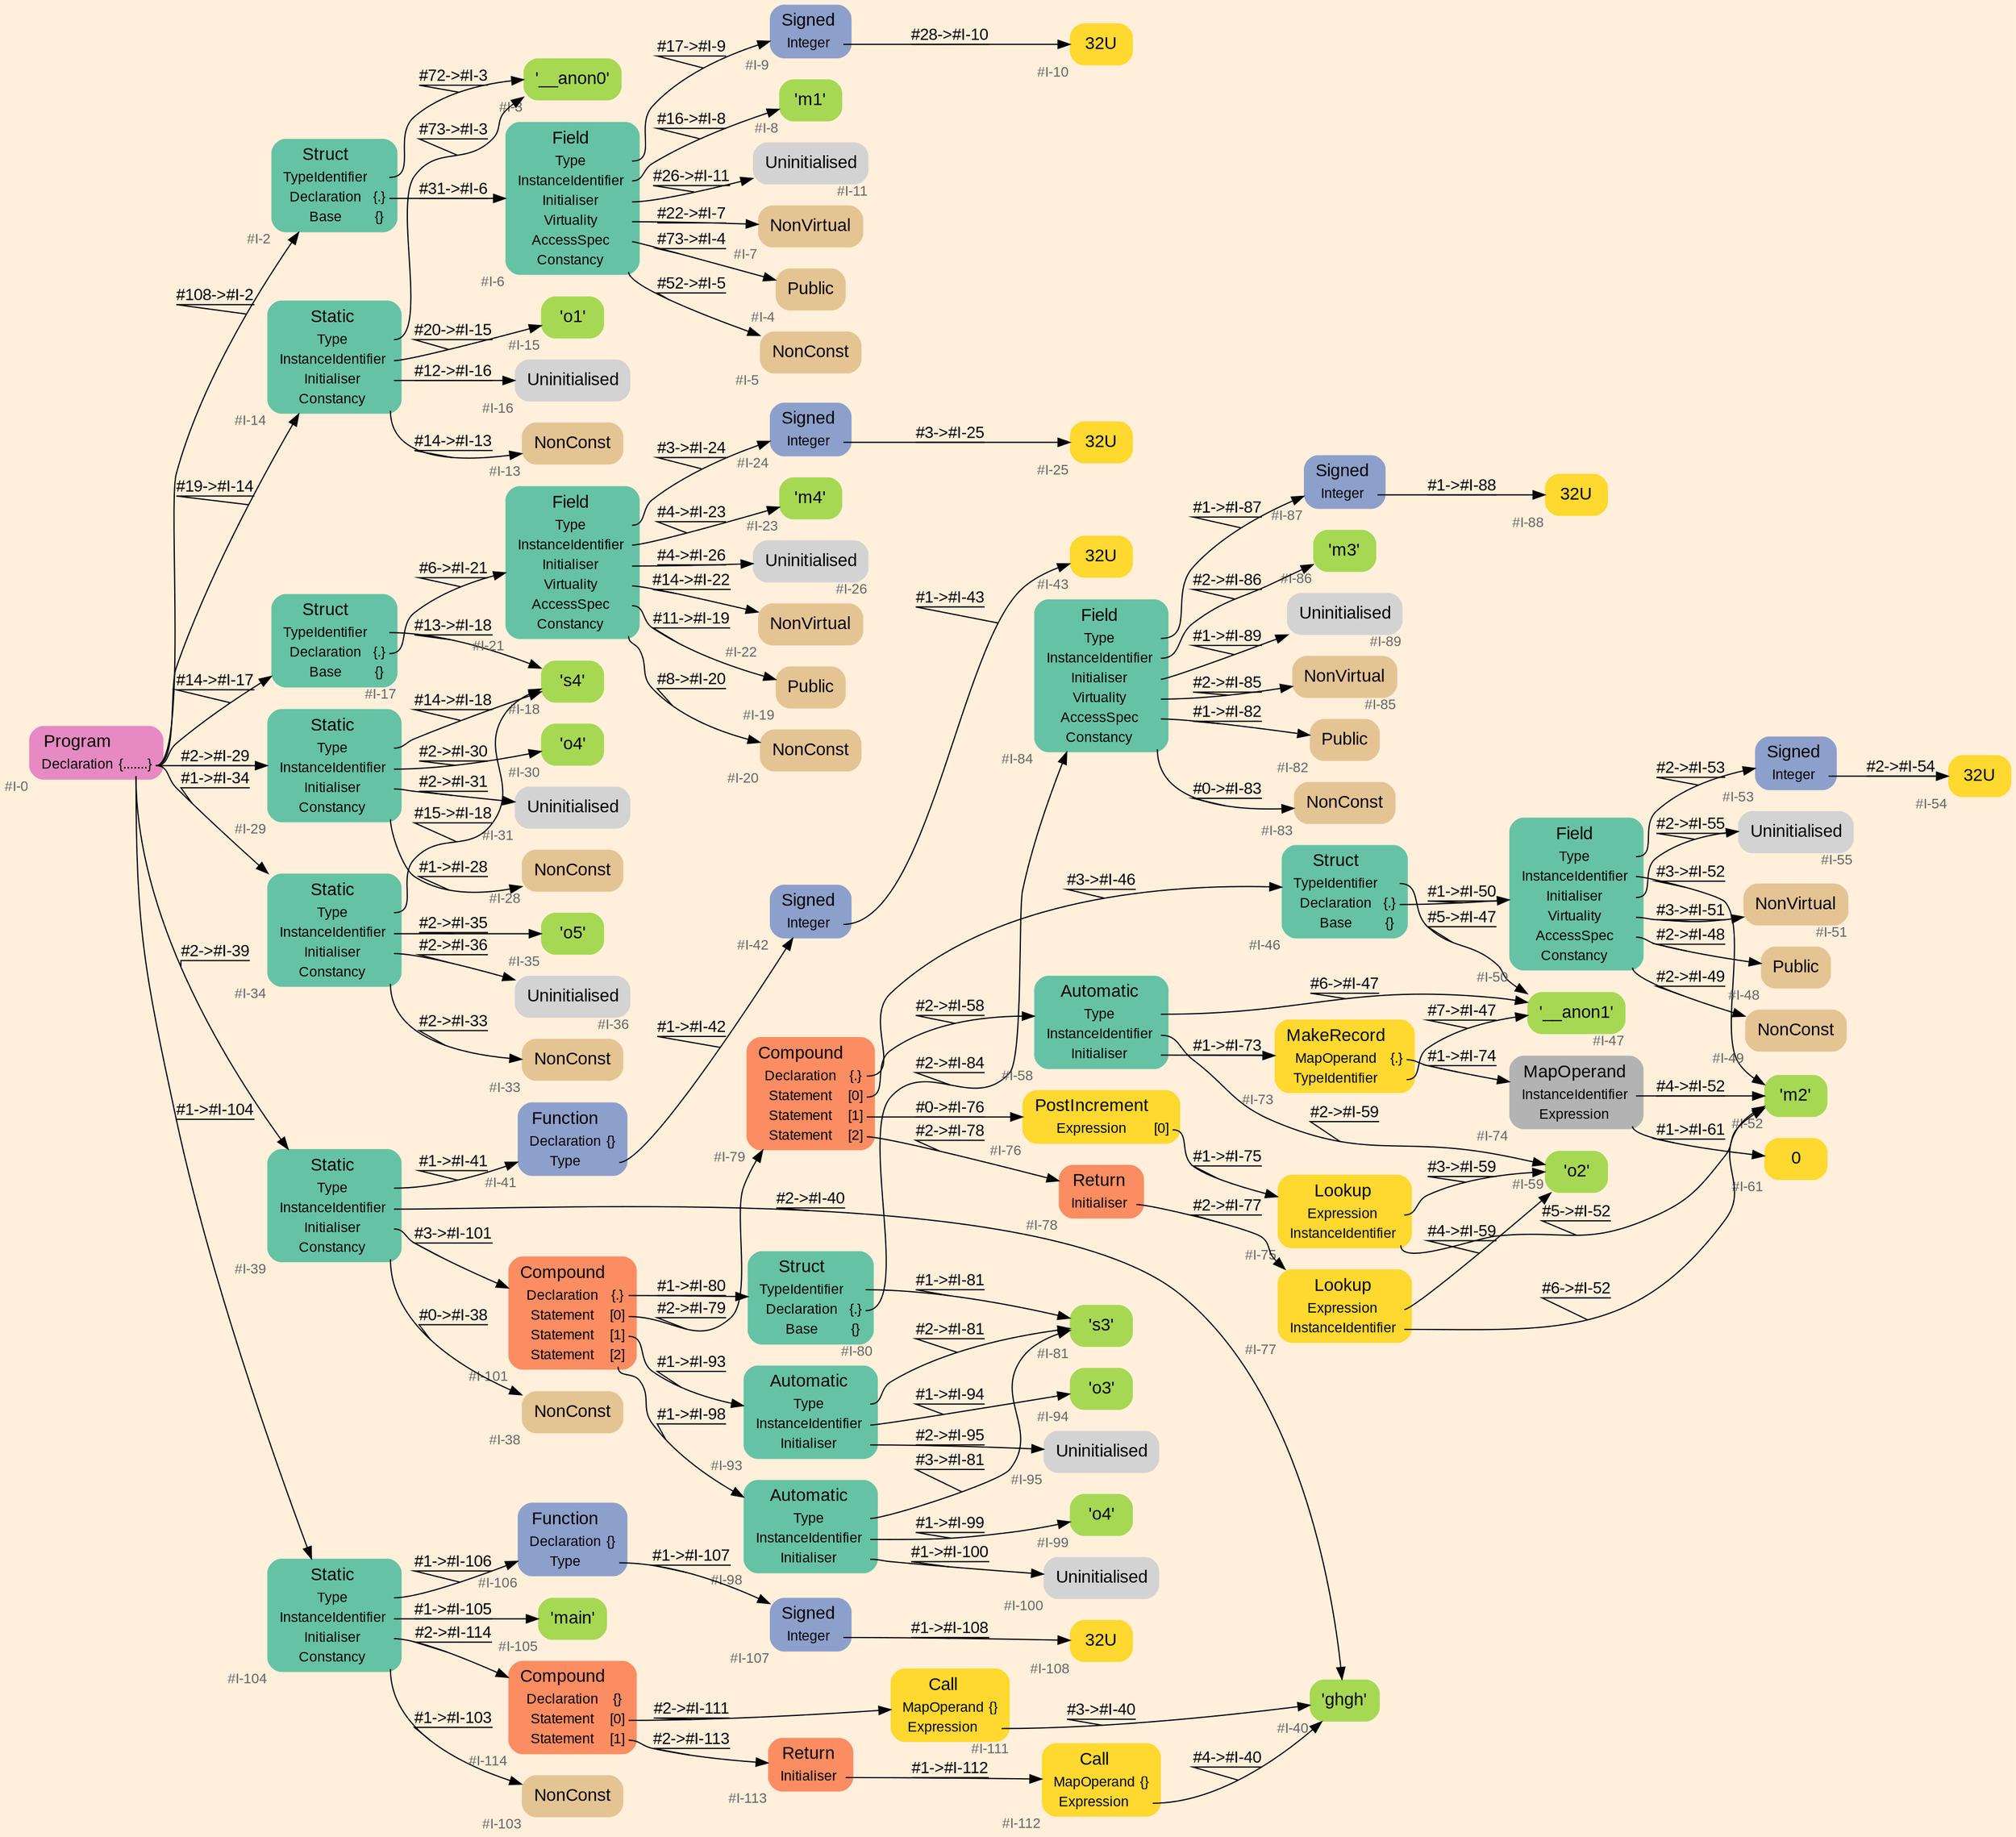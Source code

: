 digraph "" {
label = ""
labelloc = t
graph [
    rankdir = "LR"
    ranksep = 0.3
    bgcolor = antiquewhite1
    color = black
    fontcolor = black
    fontname = "Arial"
];
node [
    fontname = "Arial"
];
edge [
    fontname = "Arial"
];


// -------------------- node figure --------------------
// -------- block #I-0 ----------
"#I-0" [
    fillcolor = "/set28/4"
    xlabel = "#I-0"
    fontsize = "12"
    fontcolor = grey40
    shape = "plaintext"
    label = <<TABLE BORDER="0" CELLBORDER="0" CELLSPACING="0">
     <TR><TD><FONT COLOR="black" POINT-SIZE="15">Program</FONT></TD></TR>
     <TR><TD><FONT COLOR="black" POINT-SIZE="12">Declaration</FONT></TD><TD PORT="port0"><FONT COLOR="black" POINT-SIZE="12">{.......}</FONT></TD></TR>
    </TABLE>>
    style = "rounded,filled"
];

// -------- block #I-2 ----------
"#I-2" [
    fillcolor = "/set28/1"
    xlabel = "#I-2"
    fontsize = "12"
    fontcolor = grey40
    shape = "plaintext"
    label = <<TABLE BORDER="0" CELLBORDER="0" CELLSPACING="0">
     <TR><TD><FONT COLOR="black" POINT-SIZE="15">Struct</FONT></TD></TR>
     <TR><TD><FONT COLOR="black" POINT-SIZE="12">TypeIdentifier</FONT></TD><TD PORT="port0"></TD></TR>
     <TR><TD><FONT COLOR="black" POINT-SIZE="12">Declaration</FONT></TD><TD PORT="port1"><FONT COLOR="black" POINT-SIZE="12">{.}</FONT></TD></TR>
     <TR><TD><FONT COLOR="black" POINT-SIZE="12">Base</FONT></TD><TD PORT="port2"><FONT COLOR="black" POINT-SIZE="12">{}</FONT></TD></TR>
    </TABLE>>
    style = "rounded,filled"
];

// -------- block #I-3 ----------
"#I-3" [
    fillcolor = "/set28/5"
    xlabel = "#I-3"
    fontsize = "12"
    fontcolor = grey40
    shape = "plaintext"
    label = <<TABLE BORDER="0" CELLBORDER="0" CELLSPACING="0">
     <TR><TD><FONT COLOR="black" POINT-SIZE="15">'__anon0'</FONT></TD></TR>
    </TABLE>>
    style = "rounded,filled"
];

// -------- block #I-6 ----------
"#I-6" [
    fillcolor = "/set28/1"
    xlabel = "#I-6"
    fontsize = "12"
    fontcolor = grey40
    shape = "plaintext"
    label = <<TABLE BORDER="0" CELLBORDER="0" CELLSPACING="0">
     <TR><TD><FONT COLOR="black" POINT-SIZE="15">Field</FONT></TD></TR>
     <TR><TD><FONT COLOR="black" POINT-SIZE="12">Type</FONT></TD><TD PORT="port0"></TD></TR>
     <TR><TD><FONT COLOR="black" POINT-SIZE="12">InstanceIdentifier</FONT></TD><TD PORT="port1"></TD></TR>
     <TR><TD><FONT COLOR="black" POINT-SIZE="12">Initialiser</FONT></TD><TD PORT="port2"></TD></TR>
     <TR><TD><FONT COLOR="black" POINT-SIZE="12">Virtuality</FONT></TD><TD PORT="port3"></TD></TR>
     <TR><TD><FONT COLOR="black" POINT-SIZE="12">AccessSpec</FONT></TD><TD PORT="port4"></TD></TR>
     <TR><TD><FONT COLOR="black" POINT-SIZE="12">Constancy</FONT></TD><TD PORT="port5"></TD></TR>
    </TABLE>>
    style = "rounded,filled"
];

// -------- block #I-9 ----------
"#I-9" [
    fillcolor = "/set28/3"
    xlabel = "#I-9"
    fontsize = "12"
    fontcolor = grey40
    shape = "plaintext"
    label = <<TABLE BORDER="0" CELLBORDER="0" CELLSPACING="0">
     <TR><TD><FONT COLOR="black" POINT-SIZE="15">Signed</FONT></TD></TR>
     <TR><TD><FONT COLOR="black" POINT-SIZE="12">Integer</FONT></TD><TD PORT="port0"></TD></TR>
    </TABLE>>
    style = "rounded,filled"
];

// -------- block #I-10 ----------
"#I-10" [
    fillcolor = "/set28/6"
    xlabel = "#I-10"
    fontsize = "12"
    fontcolor = grey40
    shape = "plaintext"
    label = <<TABLE BORDER="0" CELLBORDER="0" CELLSPACING="0">
     <TR><TD><FONT COLOR="black" POINT-SIZE="15">32U</FONT></TD></TR>
    </TABLE>>
    style = "rounded,filled"
];

// -------- block #I-8 ----------
"#I-8" [
    fillcolor = "/set28/5"
    xlabel = "#I-8"
    fontsize = "12"
    fontcolor = grey40
    shape = "plaintext"
    label = <<TABLE BORDER="0" CELLBORDER="0" CELLSPACING="0">
     <TR><TD><FONT COLOR="black" POINT-SIZE="15">'m1'</FONT></TD></TR>
    </TABLE>>
    style = "rounded,filled"
];

// -------- block #I-11 ----------
"#I-11" [
    xlabel = "#I-11"
    fontsize = "12"
    fontcolor = grey40
    shape = "plaintext"
    label = <<TABLE BORDER="0" CELLBORDER="0" CELLSPACING="0">
     <TR><TD><FONT COLOR="black" POINT-SIZE="15">Uninitialised</FONT></TD></TR>
    </TABLE>>
    style = "rounded,filled"
];

// -------- block #I-7 ----------
"#I-7" [
    fillcolor = "/set28/7"
    xlabel = "#I-7"
    fontsize = "12"
    fontcolor = grey40
    shape = "plaintext"
    label = <<TABLE BORDER="0" CELLBORDER="0" CELLSPACING="0">
     <TR><TD><FONT COLOR="black" POINT-SIZE="15">NonVirtual</FONT></TD></TR>
    </TABLE>>
    style = "rounded,filled"
];

// -------- block #I-4 ----------
"#I-4" [
    fillcolor = "/set28/7"
    xlabel = "#I-4"
    fontsize = "12"
    fontcolor = grey40
    shape = "plaintext"
    label = <<TABLE BORDER="0" CELLBORDER="0" CELLSPACING="0">
     <TR><TD><FONT COLOR="black" POINT-SIZE="15">Public</FONT></TD></TR>
    </TABLE>>
    style = "rounded,filled"
];

// -------- block #I-5 ----------
"#I-5" [
    fillcolor = "/set28/7"
    xlabel = "#I-5"
    fontsize = "12"
    fontcolor = grey40
    shape = "plaintext"
    label = <<TABLE BORDER="0" CELLBORDER="0" CELLSPACING="0">
     <TR><TD><FONT COLOR="black" POINT-SIZE="15">NonConst</FONT></TD></TR>
    </TABLE>>
    style = "rounded,filled"
];

// -------- block #I-14 ----------
"#I-14" [
    fillcolor = "/set28/1"
    xlabel = "#I-14"
    fontsize = "12"
    fontcolor = grey40
    shape = "plaintext"
    label = <<TABLE BORDER="0" CELLBORDER="0" CELLSPACING="0">
     <TR><TD><FONT COLOR="black" POINT-SIZE="15">Static</FONT></TD></TR>
     <TR><TD><FONT COLOR="black" POINT-SIZE="12">Type</FONT></TD><TD PORT="port0"></TD></TR>
     <TR><TD><FONT COLOR="black" POINT-SIZE="12">InstanceIdentifier</FONT></TD><TD PORT="port1"></TD></TR>
     <TR><TD><FONT COLOR="black" POINT-SIZE="12">Initialiser</FONT></TD><TD PORT="port2"></TD></TR>
     <TR><TD><FONT COLOR="black" POINT-SIZE="12">Constancy</FONT></TD><TD PORT="port3"></TD></TR>
    </TABLE>>
    style = "rounded,filled"
];

// -------- block #I-15 ----------
"#I-15" [
    fillcolor = "/set28/5"
    xlabel = "#I-15"
    fontsize = "12"
    fontcolor = grey40
    shape = "plaintext"
    label = <<TABLE BORDER="0" CELLBORDER="0" CELLSPACING="0">
     <TR><TD><FONT COLOR="black" POINT-SIZE="15">'o1'</FONT></TD></TR>
    </TABLE>>
    style = "rounded,filled"
];

// -------- block #I-16 ----------
"#I-16" [
    xlabel = "#I-16"
    fontsize = "12"
    fontcolor = grey40
    shape = "plaintext"
    label = <<TABLE BORDER="0" CELLBORDER="0" CELLSPACING="0">
     <TR><TD><FONT COLOR="black" POINT-SIZE="15">Uninitialised</FONT></TD></TR>
    </TABLE>>
    style = "rounded,filled"
];

// -------- block #I-13 ----------
"#I-13" [
    fillcolor = "/set28/7"
    xlabel = "#I-13"
    fontsize = "12"
    fontcolor = grey40
    shape = "plaintext"
    label = <<TABLE BORDER="0" CELLBORDER="0" CELLSPACING="0">
     <TR><TD><FONT COLOR="black" POINT-SIZE="15">NonConst</FONT></TD></TR>
    </TABLE>>
    style = "rounded,filled"
];

// -------- block #I-17 ----------
"#I-17" [
    fillcolor = "/set28/1"
    xlabel = "#I-17"
    fontsize = "12"
    fontcolor = grey40
    shape = "plaintext"
    label = <<TABLE BORDER="0" CELLBORDER="0" CELLSPACING="0">
     <TR><TD><FONT COLOR="black" POINT-SIZE="15">Struct</FONT></TD></TR>
     <TR><TD><FONT COLOR="black" POINT-SIZE="12">TypeIdentifier</FONT></TD><TD PORT="port0"></TD></TR>
     <TR><TD><FONT COLOR="black" POINT-SIZE="12">Declaration</FONT></TD><TD PORT="port1"><FONT COLOR="black" POINT-SIZE="12">{.}</FONT></TD></TR>
     <TR><TD><FONT COLOR="black" POINT-SIZE="12">Base</FONT></TD><TD PORT="port2"><FONT COLOR="black" POINT-SIZE="12">{}</FONT></TD></TR>
    </TABLE>>
    style = "rounded,filled"
];

// -------- block #I-18 ----------
"#I-18" [
    fillcolor = "/set28/5"
    xlabel = "#I-18"
    fontsize = "12"
    fontcolor = grey40
    shape = "plaintext"
    label = <<TABLE BORDER="0" CELLBORDER="0" CELLSPACING="0">
     <TR><TD><FONT COLOR="black" POINT-SIZE="15">'s4'</FONT></TD></TR>
    </TABLE>>
    style = "rounded,filled"
];

// -------- block #I-21 ----------
"#I-21" [
    fillcolor = "/set28/1"
    xlabel = "#I-21"
    fontsize = "12"
    fontcolor = grey40
    shape = "plaintext"
    label = <<TABLE BORDER="0" CELLBORDER="0" CELLSPACING="0">
     <TR><TD><FONT COLOR="black" POINT-SIZE="15">Field</FONT></TD></TR>
     <TR><TD><FONT COLOR="black" POINT-SIZE="12">Type</FONT></TD><TD PORT="port0"></TD></TR>
     <TR><TD><FONT COLOR="black" POINT-SIZE="12">InstanceIdentifier</FONT></TD><TD PORT="port1"></TD></TR>
     <TR><TD><FONT COLOR="black" POINT-SIZE="12">Initialiser</FONT></TD><TD PORT="port2"></TD></TR>
     <TR><TD><FONT COLOR="black" POINT-SIZE="12">Virtuality</FONT></TD><TD PORT="port3"></TD></TR>
     <TR><TD><FONT COLOR="black" POINT-SIZE="12">AccessSpec</FONT></TD><TD PORT="port4"></TD></TR>
     <TR><TD><FONT COLOR="black" POINT-SIZE="12">Constancy</FONT></TD><TD PORT="port5"></TD></TR>
    </TABLE>>
    style = "rounded,filled"
];

// -------- block #I-24 ----------
"#I-24" [
    fillcolor = "/set28/3"
    xlabel = "#I-24"
    fontsize = "12"
    fontcolor = grey40
    shape = "plaintext"
    label = <<TABLE BORDER="0" CELLBORDER="0" CELLSPACING="0">
     <TR><TD><FONT COLOR="black" POINT-SIZE="15">Signed</FONT></TD></TR>
     <TR><TD><FONT COLOR="black" POINT-SIZE="12">Integer</FONT></TD><TD PORT="port0"></TD></TR>
    </TABLE>>
    style = "rounded,filled"
];

// -------- block #I-25 ----------
"#I-25" [
    fillcolor = "/set28/6"
    xlabel = "#I-25"
    fontsize = "12"
    fontcolor = grey40
    shape = "plaintext"
    label = <<TABLE BORDER="0" CELLBORDER="0" CELLSPACING="0">
     <TR><TD><FONT COLOR="black" POINT-SIZE="15">32U</FONT></TD></TR>
    </TABLE>>
    style = "rounded,filled"
];

// -------- block #I-23 ----------
"#I-23" [
    fillcolor = "/set28/5"
    xlabel = "#I-23"
    fontsize = "12"
    fontcolor = grey40
    shape = "plaintext"
    label = <<TABLE BORDER="0" CELLBORDER="0" CELLSPACING="0">
     <TR><TD><FONT COLOR="black" POINT-SIZE="15">'m4'</FONT></TD></TR>
    </TABLE>>
    style = "rounded,filled"
];

// -------- block #I-26 ----------
"#I-26" [
    xlabel = "#I-26"
    fontsize = "12"
    fontcolor = grey40
    shape = "plaintext"
    label = <<TABLE BORDER="0" CELLBORDER="0" CELLSPACING="0">
     <TR><TD><FONT COLOR="black" POINT-SIZE="15">Uninitialised</FONT></TD></TR>
    </TABLE>>
    style = "rounded,filled"
];

// -------- block #I-22 ----------
"#I-22" [
    fillcolor = "/set28/7"
    xlabel = "#I-22"
    fontsize = "12"
    fontcolor = grey40
    shape = "plaintext"
    label = <<TABLE BORDER="0" CELLBORDER="0" CELLSPACING="0">
     <TR><TD><FONT COLOR="black" POINT-SIZE="15">NonVirtual</FONT></TD></TR>
    </TABLE>>
    style = "rounded,filled"
];

// -------- block #I-19 ----------
"#I-19" [
    fillcolor = "/set28/7"
    xlabel = "#I-19"
    fontsize = "12"
    fontcolor = grey40
    shape = "plaintext"
    label = <<TABLE BORDER="0" CELLBORDER="0" CELLSPACING="0">
     <TR><TD><FONT COLOR="black" POINT-SIZE="15">Public</FONT></TD></TR>
    </TABLE>>
    style = "rounded,filled"
];

// -------- block #I-20 ----------
"#I-20" [
    fillcolor = "/set28/7"
    xlabel = "#I-20"
    fontsize = "12"
    fontcolor = grey40
    shape = "plaintext"
    label = <<TABLE BORDER="0" CELLBORDER="0" CELLSPACING="0">
     <TR><TD><FONT COLOR="black" POINT-SIZE="15">NonConst</FONT></TD></TR>
    </TABLE>>
    style = "rounded,filled"
];

// -------- block #I-29 ----------
"#I-29" [
    fillcolor = "/set28/1"
    xlabel = "#I-29"
    fontsize = "12"
    fontcolor = grey40
    shape = "plaintext"
    label = <<TABLE BORDER="0" CELLBORDER="0" CELLSPACING="0">
     <TR><TD><FONT COLOR="black" POINT-SIZE="15">Static</FONT></TD></TR>
     <TR><TD><FONT COLOR="black" POINT-SIZE="12">Type</FONT></TD><TD PORT="port0"></TD></TR>
     <TR><TD><FONT COLOR="black" POINT-SIZE="12">InstanceIdentifier</FONT></TD><TD PORT="port1"></TD></TR>
     <TR><TD><FONT COLOR="black" POINT-SIZE="12">Initialiser</FONT></TD><TD PORT="port2"></TD></TR>
     <TR><TD><FONT COLOR="black" POINT-SIZE="12">Constancy</FONT></TD><TD PORT="port3"></TD></TR>
    </TABLE>>
    style = "rounded,filled"
];

// -------- block #I-30 ----------
"#I-30" [
    fillcolor = "/set28/5"
    xlabel = "#I-30"
    fontsize = "12"
    fontcolor = grey40
    shape = "plaintext"
    label = <<TABLE BORDER="0" CELLBORDER="0" CELLSPACING="0">
     <TR><TD><FONT COLOR="black" POINT-SIZE="15">'o4'</FONT></TD></TR>
    </TABLE>>
    style = "rounded,filled"
];

// -------- block #I-31 ----------
"#I-31" [
    xlabel = "#I-31"
    fontsize = "12"
    fontcolor = grey40
    shape = "plaintext"
    label = <<TABLE BORDER="0" CELLBORDER="0" CELLSPACING="0">
     <TR><TD><FONT COLOR="black" POINT-SIZE="15">Uninitialised</FONT></TD></TR>
    </TABLE>>
    style = "rounded,filled"
];

// -------- block #I-28 ----------
"#I-28" [
    fillcolor = "/set28/7"
    xlabel = "#I-28"
    fontsize = "12"
    fontcolor = grey40
    shape = "plaintext"
    label = <<TABLE BORDER="0" CELLBORDER="0" CELLSPACING="0">
     <TR><TD><FONT COLOR="black" POINT-SIZE="15">NonConst</FONT></TD></TR>
    </TABLE>>
    style = "rounded,filled"
];

// -------- block #I-34 ----------
"#I-34" [
    fillcolor = "/set28/1"
    xlabel = "#I-34"
    fontsize = "12"
    fontcolor = grey40
    shape = "plaintext"
    label = <<TABLE BORDER="0" CELLBORDER="0" CELLSPACING="0">
     <TR><TD><FONT COLOR="black" POINT-SIZE="15">Static</FONT></TD></TR>
     <TR><TD><FONT COLOR="black" POINT-SIZE="12">Type</FONT></TD><TD PORT="port0"></TD></TR>
     <TR><TD><FONT COLOR="black" POINT-SIZE="12">InstanceIdentifier</FONT></TD><TD PORT="port1"></TD></TR>
     <TR><TD><FONT COLOR="black" POINT-SIZE="12">Initialiser</FONT></TD><TD PORT="port2"></TD></TR>
     <TR><TD><FONT COLOR="black" POINT-SIZE="12">Constancy</FONT></TD><TD PORT="port3"></TD></TR>
    </TABLE>>
    style = "rounded,filled"
];

// -------- block #I-35 ----------
"#I-35" [
    fillcolor = "/set28/5"
    xlabel = "#I-35"
    fontsize = "12"
    fontcolor = grey40
    shape = "plaintext"
    label = <<TABLE BORDER="0" CELLBORDER="0" CELLSPACING="0">
     <TR><TD><FONT COLOR="black" POINT-SIZE="15">'o5'</FONT></TD></TR>
    </TABLE>>
    style = "rounded,filled"
];

// -------- block #I-36 ----------
"#I-36" [
    xlabel = "#I-36"
    fontsize = "12"
    fontcolor = grey40
    shape = "plaintext"
    label = <<TABLE BORDER="0" CELLBORDER="0" CELLSPACING="0">
     <TR><TD><FONT COLOR="black" POINT-SIZE="15">Uninitialised</FONT></TD></TR>
    </TABLE>>
    style = "rounded,filled"
];

// -------- block #I-33 ----------
"#I-33" [
    fillcolor = "/set28/7"
    xlabel = "#I-33"
    fontsize = "12"
    fontcolor = grey40
    shape = "plaintext"
    label = <<TABLE BORDER="0" CELLBORDER="0" CELLSPACING="0">
     <TR><TD><FONT COLOR="black" POINT-SIZE="15">NonConst</FONT></TD></TR>
    </TABLE>>
    style = "rounded,filled"
];

// -------- block #I-39 ----------
"#I-39" [
    fillcolor = "/set28/1"
    xlabel = "#I-39"
    fontsize = "12"
    fontcolor = grey40
    shape = "plaintext"
    label = <<TABLE BORDER="0" CELLBORDER="0" CELLSPACING="0">
     <TR><TD><FONT COLOR="black" POINT-SIZE="15">Static</FONT></TD></TR>
     <TR><TD><FONT COLOR="black" POINT-SIZE="12">Type</FONT></TD><TD PORT="port0"></TD></TR>
     <TR><TD><FONT COLOR="black" POINT-SIZE="12">InstanceIdentifier</FONT></TD><TD PORT="port1"></TD></TR>
     <TR><TD><FONT COLOR="black" POINT-SIZE="12">Initialiser</FONT></TD><TD PORT="port2"></TD></TR>
     <TR><TD><FONT COLOR="black" POINT-SIZE="12">Constancy</FONT></TD><TD PORT="port3"></TD></TR>
    </TABLE>>
    style = "rounded,filled"
];

// -------- block #I-41 ----------
"#I-41" [
    fillcolor = "/set28/3"
    xlabel = "#I-41"
    fontsize = "12"
    fontcolor = grey40
    shape = "plaintext"
    label = <<TABLE BORDER="0" CELLBORDER="0" CELLSPACING="0">
     <TR><TD><FONT COLOR="black" POINT-SIZE="15">Function</FONT></TD></TR>
     <TR><TD><FONT COLOR="black" POINT-SIZE="12">Declaration</FONT></TD><TD PORT="port0"><FONT COLOR="black" POINT-SIZE="12">{}</FONT></TD></TR>
     <TR><TD><FONT COLOR="black" POINT-SIZE="12">Type</FONT></TD><TD PORT="port1"></TD></TR>
    </TABLE>>
    style = "rounded,filled"
];

// -------- block #I-42 ----------
"#I-42" [
    fillcolor = "/set28/3"
    xlabel = "#I-42"
    fontsize = "12"
    fontcolor = grey40
    shape = "plaintext"
    label = <<TABLE BORDER="0" CELLBORDER="0" CELLSPACING="0">
     <TR><TD><FONT COLOR="black" POINT-SIZE="15">Signed</FONT></TD></TR>
     <TR><TD><FONT COLOR="black" POINT-SIZE="12">Integer</FONT></TD><TD PORT="port0"></TD></TR>
    </TABLE>>
    style = "rounded,filled"
];

// -------- block #I-43 ----------
"#I-43" [
    fillcolor = "/set28/6"
    xlabel = "#I-43"
    fontsize = "12"
    fontcolor = grey40
    shape = "plaintext"
    label = <<TABLE BORDER="0" CELLBORDER="0" CELLSPACING="0">
     <TR><TD><FONT COLOR="black" POINT-SIZE="15">32U</FONT></TD></TR>
    </TABLE>>
    style = "rounded,filled"
];

// -------- block #I-40 ----------
"#I-40" [
    fillcolor = "/set28/5"
    xlabel = "#I-40"
    fontsize = "12"
    fontcolor = grey40
    shape = "plaintext"
    label = <<TABLE BORDER="0" CELLBORDER="0" CELLSPACING="0">
     <TR><TD><FONT COLOR="black" POINT-SIZE="15">'ghgh'</FONT></TD></TR>
    </TABLE>>
    style = "rounded,filled"
];

// -------- block #I-101 ----------
"#I-101" [
    fillcolor = "/set28/2"
    xlabel = "#I-101"
    fontsize = "12"
    fontcolor = grey40
    shape = "plaintext"
    label = <<TABLE BORDER="0" CELLBORDER="0" CELLSPACING="0">
     <TR><TD><FONT COLOR="black" POINT-SIZE="15">Compound</FONT></TD></TR>
     <TR><TD><FONT COLOR="black" POINT-SIZE="12">Declaration</FONT></TD><TD PORT="port0"><FONT COLOR="black" POINT-SIZE="12">{.}</FONT></TD></TR>
     <TR><TD><FONT COLOR="black" POINT-SIZE="12">Statement</FONT></TD><TD PORT="port1"><FONT COLOR="black" POINT-SIZE="12">[0]</FONT></TD></TR>
     <TR><TD><FONT COLOR="black" POINT-SIZE="12">Statement</FONT></TD><TD PORT="port2"><FONT COLOR="black" POINT-SIZE="12">[1]</FONT></TD></TR>
     <TR><TD><FONT COLOR="black" POINT-SIZE="12">Statement</FONT></TD><TD PORT="port3"><FONT COLOR="black" POINT-SIZE="12">[2]</FONT></TD></TR>
    </TABLE>>
    style = "rounded,filled"
];

// -------- block #I-80 ----------
"#I-80" [
    fillcolor = "/set28/1"
    xlabel = "#I-80"
    fontsize = "12"
    fontcolor = grey40
    shape = "plaintext"
    label = <<TABLE BORDER="0" CELLBORDER="0" CELLSPACING="0">
     <TR><TD><FONT COLOR="black" POINT-SIZE="15">Struct</FONT></TD></TR>
     <TR><TD><FONT COLOR="black" POINT-SIZE="12">TypeIdentifier</FONT></TD><TD PORT="port0"></TD></TR>
     <TR><TD><FONT COLOR="black" POINT-SIZE="12">Declaration</FONT></TD><TD PORT="port1"><FONT COLOR="black" POINT-SIZE="12">{.}</FONT></TD></TR>
     <TR><TD><FONT COLOR="black" POINT-SIZE="12">Base</FONT></TD><TD PORT="port2"><FONT COLOR="black" POINT-SIZE="12">{}</FONT></TD></TR>
    </TABLE>>
    style = "rounded,filled"
];

// -------- block #I-81 ----------
"#I-81" [
    fillcolor = "/set28/5"
    xlabel = "#I-81"
    fontsize = "12"
    fontcolor = grey40
    shape = "plaintext"
    label = <<TABLE BORDER="0" CELLBORDER="0" CELLSPACING="0">
     <TR><TD><FONT COLOR="black" POINT-SIZE="15">'s3'</FONT></TD></TR>
    </TABLE>>
    style = "rounded,filled"
];

// -------- block #I-84 ----------
"#I-84" [
    fillcolor = "/set28/1"
    xlabel = "#I-84"
    fontsize = "12"
    fontcolor = grey40
    shape = "plaintext"
    label = <<TABLE BORDER="0" CELLBORDER="0" CELLSPACING="0">
     <TR><TD><FONT COLOR="black" POINT-SIZE="15">Field</FONT></TD></TR>
     <TR><TD><FONT COLOR="black" POINT-SIZE="12">Type</FONT></TD><TD PORT="port0"></TD></TR>
     <TR><TD><FONT COLOR="black" POINT-SIZE="12">InstanceIdentifier</FONT></TD><TD PORT="port1"></TD></TR>
     <TR><TD><FONT COLOR="black" POINT-SIZE="12">Initialiser</FONT></TD><TD PORT="port2"></TD></TR>
     <TR><TD><FONT COLOR="black" POINT-SIZE="12">Virtuality</FONT></TD><TD PORT="port3"></TD></TR>
     <TR><TD><FONT COLOR="black" POINT-SIZE="12">AccessSpec</FONT></TD><TD PORT="port4"></TD></TR>
     <TR><TD><FONT COLOR="black" POINT-SIZE="12">Constancy</FONT></TD><TD PORT="port5"></TD></TR>
    </TABLE>>
    style = "rounded,filled"
];

// -------- block #I-87 ----------
"#I-87" [
    fillcolor = "/set28/3"
    xlabel = "#I-87"
    fontsize = "12"
    fontcolor = grey40
    shape = "plaintext"
    label = <<TABLE BORDER="0" CELLBORDER="0" CELLSPACING="0">
     <TR><TD><FONT COLOR="black" POINT-SIZE="15">Signed</FONT></TD></TR>
     <TR><TD><FONT COLOR="black" POINT-SIZE="12">Integer</FONT></TD><TD PORT="port0"></TD></TR>
    </TABLE>>
    style = "rounded,filled"
];

// -------- block #I-88 ----------
"#I-88" [
    fillcolor = "/set28/6"
    xlabel = "#I-88"
    fontsize = "12"
    fontcolor = grey40
    shape = "plaintext"
    label = <<TABLE BORDER="0" CELLBORDER="0" CELLSPACING="0">
     <TR><TD><FONT COLOR="black" POINT-SIZE="15">32U</FONT></TD></TR>
    </TABLE>>
    style = "rounded,filled"
];

// -------- block #I-86 ----------
"#I-86" [
    fillcolor = "/set28/5"
    xlabel = "#I-86"
    fontsize = "12"
    fontcolor = grey40
    shape = "plaintext"
    label = <<TABLE BORDER="0" CELLBORDER="0" CELLSPACING="0">
     <TR><TD><FONT COLOR="black" POINT-SIZE="15">'m3'</FONT></TD></TR>
    </TABLE>>
    style = "rounded,filled"
];

// -------- block #I-89 ----------
"#I-89" [
    xlabel = "#I-89"
    fontsize = "12"
    fontcolor = grey40
    shape = "plaintext"
    label = <<TABLE BORDER="0" CELLBORDER="0" CELLSPACING="0">
     <TR><TD><FONT COLOR="black" POINT-SIZE="15">Uninitialised</FONT></TD></TR>
    </TABLE>>
    style = "rounded,filled"
];

// -------- block #I-85 ----------
"#I-85" [
    fillcolor = "/set28/7"
    xlabel = "#I-85"
    fontsize = "12"
    fontcolor = grey40
    shape = "plaintext"
    label = <<TABLE BORDER="0" CELLBORDER="0" CELLSPACING="0">
     <TR><TD><FONT COLOR="black" POINT-SIZE="15">NonVirtual</FONT></TD></TR>
    </TABLE>>
    style = "rounded,filled"
];

// -------- block #I-82 ----------
"#I-82" [
    fillcolor = "/set28/7"
    xlabel = "#I-82"
    fontsize = "12"
    fontcolor = grey40
    shape = "plaintext"
    label = <<TABLE BORDER="0" CELLBORDER="0" CELLSPACING="0">
     <TR><TD><FONT COLOR="black" POINT-SIZE="15">Public</FONT></TD></TR>
    </TABLE>>
    style = "rounded,filled"
];

// -------- block #I-83 ----------
"#I-83" [
    fillcolor = "/set28/7"
    xlabel = "#I-83"
    fontsize = "12"
    fontcolor = grey40
    shape = "plaintext"
    label = <<TABLE BORDER="0" CELLBORDER="0" CELLSPACING="0">
     <TR><TD><FONT COLOR="black" POINT-SIZE="15">NonConst</FONT></TD></TR>
    </TABLE>>
    style = "rounded,filled"
];

// -------- block #I-79 ----------
"#I-79" [
    fillcolor = "/set28/2"
    xlabel = "#I-79"
    fontsize = "12"
    fontcolor = grey40
    shape = "plaintext"
    label = <<TABLE BORDER="0" CELLBORDER="0" CELLSPACING="0">
     <TR><TD><FONT COLOR="black" POINT-SIZE="15">Compound</FONT></TD></TR>
     <TR><TD><FONT COLOR="black" POINT-SIZE="12">Declaration</FONT></TD><TD PORT="port0"><FONT COLOR="black" POINT-SIZE="12">{.}</FONT></TD></TR>
     <TR><TD><FONT COLOR="black" POINT-SIZE="12">Statement</FONT></TD><TD PORT="port1"><FONT COLOR="black" POINT-SIZE="12">[0]</FONT></TD></TR>
     <TR><TD><FONT COLOR="black" POINT-SIZE="12">Statement</FONT></TD><TD PORT="port2"><FONT COLOR="black" POINT-SIZE="12">[1]</FONT></TD></TR>
     <TR><TD><FONT COLOR="black" POINT-SIZE="12">Statement</FONT></TD><TD PORT="port3"><FONT COLOR="black" POINT-SIZE="12">[2]</FONT></TD></TR>
    </TABLE>>
    style = "rounded,filled"
];

// -------- block #I-46 ----------
"#I-46" [
    fillcolor = "/set28/1"
    xlabel = "#I-46"
    fontsize = "12"
    fontcolor = grey40
    shape = "plaintext"
    label = <<TABLE BORDER="0" CELLBORDER="0" CELLSPACING="0">
     <TR><TD><FONT COLOR="black" POINT-SIZE="15">Struct</FONT></TD></TR>
     <TR><TD><FONT COLOR="black" POINT-SIZE="12">TypeIdentifier</FONT></TD><TD PORT="port0"></TD></TR>
     <TR><TD><FONT COLOR="black" POINT-SIZE="12">Declaration</FONT></TD><TD PORT="port1"><FONT COLOR="black" POINT-SIZE="12">{.}</FONT></TD></TR>
     <TR><TD><FONT COLOR="black" POINT-SIZE="12">Base</FONT></TD><TD PORT="port2"><FONT COLOR="black" POINT-SIZE="12">{}</FONT></TD></TR>
    </TABLE>>
    style = "rounded,filled"
];

// -------- block #I-47 ----------
"#I-47" [
    fillcolor = "/set28/5"
    xlabel = "#I-47"
    fontsize = "12"
    fontcolor = grey40
    shape = "plaintext"
    label = <<TABLE BORDER="0" CELLBORDER="0" CELLSPACING="0">
     <TR><TD><FONT COLOR="black" POINT-SIZE="15">'__anon1'</FONT></TD></TR>
    </TABLE>>
    style = "rounded,filled"
];

// -------- block #I-50 ----------
"#I-50" [
    fillcolor = "/set28/1"
    xlabel = "#I-50"
    fontsize = "12"
    fontcolor = grey40
    shape = "plaintext"
    label = <<TABLE BORDER="0" CELLBORDER="0" CELLSPACING="0">
     <TR><TD><FONT COLOR="black" POINT-SIZE="15">Field</FONT></TD></TR>
     <TR><TD><FONT COLOR="black" POINT-SIZE="12">Type</FONT></TD><TD PORT="port0"></TD></TR>
     <TR><TD><FONT COLOR="black" POINT-SIZE="12">InstanceIdentifier</FONT></TD><TD PORT="port1"></TD></TR>
     <TR><TD><FONT COLOR="black" POINT-SIZE="12">Initialiser</FONT></TD><TD PORT="port2"></TD></TR>
     <TR><TD><FONT COLOR="black" POINT-SIZE="12">Virtuality</FONT></TD><TD PORT="port3"></TD></TR>
     <TR><TD><FONT COLOR="black" POINT-SIZE="12">AccessSpec</FONT></TD><TD PORT="port4"></TD></TR>
     <TR><TD><FONT COLOR="black" POINT-SIZE="12">Constancy</FONT></TD><TD PORT="port5"></TD></TR>
    </TABLE>>
    style = "rounded,filled"
];

// -------- block #I-53 ----------
"#I-53" [
    fillcolor = "/set28/3"
    xlabel = "#I-53"
    fontsize = "12"
    fontcolor = grey40
    shape = "plaintext"
    label = <<TABLE BORDER="0" CELLBORDER="0" CELLSPACING="0">
     <TR><TD><FONT COLOR="black" POINT-SIZE="15">Signed</FONT></TD></TR>
     <TR><TD><FONT COLOR="black" POINT-SIZE="12">Integer</FONT></TD><TD PORT="port0"></TD></TR>
    </TABLE>>
    style = "rounded,filled"
];

// -------- block #I-54 ----------
"#I-54" [
    fillcolor = "/set28/6"
    xlabel = "#I-54"
    fontsize = "12"
    fontcolor = grey40
    shape = "plaintext"
    label = <<TABLE BORDER="0" CELLBORDER="0" CELLSPACING="0">
     <TR><TD><FONT COLOR="black" POINT-SIZE="15">32U</FONT></TD></TR>
    </TABLE>>
    style = "rounded,filled"
];

// -------- block #I-52 ----------
"#I-52" [
    fillcolor = "/set28/5"
    xlabel = "#I-52"
    fontsize = "12"
    fontcolor = grey40
    shape = "plaintext"
    label = <<TABLE BORDER="0" CELLBORDER="0" CELLSPACING="0">
     <TR><TD><FONT COLOR="black" POINT-SIZE="15">'m2'</FONT></TD></TR>
    </TABLE>>
    style = "rounded,filled"
];

// -------- block #I-55 ----------
"#I-55" [
    xlabel = "#I-55"
    fontsize = "12"
    fontcolor = grey40
    shape = "plaintext"
    label = <<TABLE BORDER="0" CELLBORDER="0" CELLSPACING="0">
     <TR><TD><FONT COLOR="black" POINT-SIZE="15">Uninitialised</FONT></TD></TR>
    </TABLE>>
    style = "rounded,filled"
];

// -------- block #I-51 ----------
"#I-51" [
    fillcolor = "/set28/7"
    xlabel = "#I-51"
    fontsize = "12"
    fontcolor = grey40
    shape = "plaintext"
    label = <<TABLE BORDER="0" CELLBORDER="0" CELLSPACING="0">
     <TR><TD><FONT COLOR="black" POINT-SIZE="15">NonVirtual</FONT></TD></TR>
    </TABLE>>
    style = "rounded,filled"
];

// -------- block #I-48 ----------
"#I-48" [
    fillcolor = "/set28/7"
    xlabel = "#I-48"
    fontsize = "12"
    fontcolor = grey40
    shape = "plaintext"
    label = <<TABLE BORDER="0" CELLBORDER="0" CELLSPACING="0">
     <TR><TD><FONT COLOR="black" POINT-SIZE="15">Public</FONT></TD></TR>
    </TABLE>>
    style = "rounded,filled"
];

// -------- block #I-49 ----------
"#I-49" [
    fillcolor = "/set28/7"
    xlabel = "#I-49"
    fontsize = "12"
    fontcolor = grey40
    shape = "plaintext"
    label = <<TABLE BORDER="0" CELLBORDER="0" CELLSPACING="0">
     <TR><TD><FONT COLOR="black" POINT-SIZE="15">NonConst</FONT></TD></TR>
    </TABLE>>
    style = "rounded,filled"
];

// -------- block #I-58 ----------
"#I-58" [
    fillcolor = "/set28/1"
    xlabel = "#I-58"
    fontsize = "12"
    fontcolor = grey40
    shape = "plaintext"
    label = <<TABLE BORDER="0" CELLBORDER="0" CELLSPACING="0">
     <TR><TD><FONT COLOR="black" POINT-SIZE="15">Automatic</FONT></TD></TR>
     <TR><TD><FONT COLOR="black" POINT-SIZE="12">Type</FONT></TD><TD PORT="port0"></TD></TR>
     <TR><TD><FONT COLOR="black" POINT-SIZE="12">InstanceIdentifier</FONT></TD><TD PORT="port1"></TD></TR>
     <TR><TD><FONT COLOR="black" POINT-SIZE="12">Initialiser</FONT></TD><TD PORT="port2"></TD></TR>
    </TABLE>>
    style = "rounded,filled"
];

// -------- block #I-59 ----------
"#I-59" [
    fillcolor = "/set28/5"
    xlabel = "#I-59"
    fontsize = "12"
    fontcolor = grey40
    shape = "plaintext"
    label = <<TABLE BORDER="0" CELLBORDER="0" CELLSPACING="0">
     <TR><TD><FONT COLOR="black" POINT-SIZE="15">'o2'</FONT></TD></TR>
    </TABLE>>
    style = "rounded,filled"
];

// -------- block #I-73 ----------
"#I-73" [
    fillcolor = "/set28/6"
    xlabel = "#I-73"
    fontsize = "12"
    fontcolor = grey40
    shape = "plaintext"
    label = <<TABLE BORDER="0" CELLBORDER="0" CELLSPACING="0">
     <TR><TD><FONT COLOR="black" POINT-SIZE="15">MakeRecord</FONT></TD></TR>
     <TR><TD><FONT COLOR="black" POINT-SIZE="12">MapOperand</FONT></TD><TD PORT="port0"><FONT COLOR="black" POINT-SIZE="12">{.}</FONT></TD></TR>
     <TR><TD><FONT COLOR="black" POINT-SIZE="12">TypeIdentifier</FONT></TD><TD PORT="port1"></TD></TR>
    </TABLE>>
    style = "rounded,filled"
];

// -------- block #I-74 ----------
"#I-74" [
    fillcolor = "/set28/8"
    xlabel = "#I-74"
    fontsize = "12"
    fontcolor = grey40
    shape = "plaintext"
    label = <<TABLE BORDER="0" CELLBORDER="0" CELLSPACING="0">
     <TR><TD><FONT COLOR="black" POINT-SIZE="15">MapOperand</FONT></TD></TR>
     <TR><TD><FONT COLOR="black" POINT-SIZE="12">InstanceIdentifier</FONT></TD><TD PORT="port0"></TD></TR>
     <TR><TD><FONT COLOR="black" POINT-SIZE="12">Expression</FONT></TD><TD PORT="port1"></TD></TR>
    </TABLE>>
    style = "rounded,filled"
];

// -------- block #I-61 ----------
"#I-61" [
    fillcolor = "/set28/6"
    xlabel = "#I-61"
    fontsize = "12"
    fontcolor = grey40
    shape = "plaintext"
    label = <<TABLE BORDER="0" CELLBORDER="0" CELLSPACING="0">
     <TR><TD><FONT COLOR="black" POINT-SIZE="15">0</FONT></TD></TR>
    </TABLE>>
    style = "rounded,filled"
];

// -------- block #I-76 ----------
"#I-76" [
    fillcolor = "/set28/6"
    xlabel = "#I-76"
    fontsize = "12"
    fontcolor = grey40
    shape = "plaintext"
    label = <<TABLE BORDER="0" CELLBORDER="0" CELLSPACING="0">
     <TR><TD><FONT COLOR="black" POINT-SIZE="15">PostIncrement</FONT></TD></TR>
     <TR><TD><FONT COLOR="black" POINT-SIZE="12">Expression</FONT></TD><TD PORT="port0"><FONT COLOR="black" POINT-SIZE="12">[0]</FONT></TD></TR>
    </TABLE>>
    style = "rounded,filled"
];

// -------- block #I-75 ----------
"#I-75" [
    fillcolor = "/set28/6"
    xlabel = "#I-75"
    fontsize = "12"
    fontcolor = grey40
    shape = "plaintext"
    label = <<TABLE BORDER="0" CELLBORDER="0" CELLSPACING="0">
     <TR><TD><FONT COLOR="black" POINT-SIZE="15">Lookup</FONT></TD></TR>
     <TR><TD><FONT COLOR="black" POINT-SIZE="12">Expression</FONT></TD><TD PORT="port0"></TD></TR>
     <TR><TD><FONT COLOR="black" POINT-SIZE="12">InstanceIdentifier</FONT></TD><TD PORT="port1"></TD></TR>
    </TABLE>>
    style = "rounded,filled"
];

// -------- block #I-78 ----------
"#I-78" [
    fillcolor = "/set28/2"
    xlabel = "#I-78"
    fontsize = "12"
    fontcolor = grey40
    shape = "plaintext"
    label = <<TABLE BORDER="0" CELLBORDER="0" CELLSPACING="0">
     <TR><TD><FONT COLOR="black" POINT-SIZE="15">Return</FONT></TD></TR>
     <TR><TD><FONT COLOR="black" POINT-SIZE="12">Initialiser</FONT></TD><TD PORT="port0"></TD></TR>
    </TABLE>>
    style = "rounded,filled"
];

// -------- block #I-77 ----------
"#I-77" [
    fillcolor = "/set28/6"
    xlabel = "#I-77"
    fontsize = "12"
    fontcolor = grey40
    shape = "plaintext"
    label = <<TABLE BORDER="0" CELLBORDER="0" CELLSPACING="0">
     <TR><TD><FONT COLOR="black" POINT-SIZE="15">Lookup</FONT></TD></TR>
     <TR><TD><FONT COLOR="black" POINT-SIZE="12">Expression</FONT></TD><TD PORT="port0"></TD></TR>
     <TR><TD><FONT COLOR="black" POINT-SIZE="12">InstanceIdentifier</FONT></TD><TD PORT="port1"></TD></TR>
    </TABLE>>
    style = "rounded,filled"
];

// -------- block #I-93 ----------
"#I-93" [
    fillcolor = "/set28/1"
    xlabel = "#I-93"
    fontsize = "12"
    fontcolor = grey40
    shape = "plaintext"
    label = <<TABLE BORDER="0" CELLBORDER="0" CELLSPACING="0">
     <TR><TD><FONT COLOR="black" POINT-SIZE="15">Automatic</FONT></TD></TR>
     <TR><TD><FONT COLOR="black" POINT-SIZE="12">Type</FONT></TD><TD PORT="port0"></TD></TR>
     <TR><TD><FONT COLOR="black" POINT-SIZE="12">InstanceIdentifier</FONT></TD><TD PORT="port1"></TD></TR>
     <TR><TD><FONT COLOR="black" POINT-SIZE="12">Initialiser</FONT></TD><TD PORT="port2"></TD></TR>
    </TABLE>>
    style = "rounded,filled"
];

// -------- block #I-94 ----------
"#I-94" [
    fillcolor = "/set28/5"
    xlabel = "#I-94"
    fontsize = "12"
    fontcolor = grey40
    shape = "plaintext"
    label = <<TABLE BORDER="0" CELLBORDER="0" CELLSPACING="0">
     <TR><TD><FONT COLOR="black" POINT-SIZE="15">'o3'</FONT></TD></TR>
    </TABLE>>
    style = "rounded,filled"
];

// -------- block #I-95 ----------
"#I-95" [
    xlabel = "#I-95"
    fontsize = "12"
    fontcolor = grey40
    shape = "plaintext"
    label = <<TABLE BORDER="0" CELLBORDER="0" CELLSPACING="0">
     <TR><TD><FONT COLOR="black" POINT-SIZE="15">Uninitialised</FONT></TD></TR>
    </TABLE>>
    style = "rounded,filled"
];

// -------- block #I-98 ----------
"#I-98" [
    fillcolor = "/set28/1"
    xlabel = "#I-98"
    fontsize = "12"
    fontcolor = grey40
    shape = "plaintext"
    label = <<TABLE BORDER="0" CELLBORDER="0" CELLSPACING="0">
     <TR><TD><FONT COLOR="black" POINT-SIZE="15">Automatic</FONT></TD></TR>
     <TR><TD><FONT COLOR="black" POINT-SIZE="12">Type</FONT></TD><TD PORT="port0"></TD></TR>
     <TR><TD><FONT COLOR="black" POINT-SIZE="12">InstanceIdentifier</FONT></TD><TD PORT="port1"></TD></TR>
     <TR><TD><FONT COLOR="black" POINT-SIZE="12">Initialiser</FONT></TD><TD PORT="port2"></TD></TR>
    </TABLE>>
    style = "rounded,filled"
];

// -------- block #I-99 ----------
"#I-99" [
    fillcolor = "/set28/5"
    xlabel = "#I-99"
    fontsize = "12"
    fontcolor = grey40
    shape = "plaintext"
    label = <<TABLE BORDER="0" CELLBORDER="0" CELLSPACING="0">
     <TR><TD><FONT COLOR="black" POINT-SIZE="15">'o4'</FONT></TD></TR>
    </TABLE>>
    style = "rounded,filled"
];

// -------- block #I-100 ----------
"#I-100" [
    xlabel = "#I-100"
    fontsize = "12"
    fontcolor = grey40
    shape = "plaintext"
    label = <<TABLE BORDER="0" CELLBORDER="0" CELLSPACING="0">
     <TR><TD><FONT COLOR="black" POINT-SIZE="15">Uninitialised</FONT></TD></TR>
    </TABLE>>
    style = "rounded,filled"
];

// -------- block #I-38 ----------
"#I-38" [
    fillcolor = "/set28/7"
    xlabel = "#I-38"
    fontsize = "12"
    fontcolor = grey40
    shape = "plaintext"
    label = <<TABLE BORDER="0" CELLBORDER="0" CELLSPACING="0">
     <TR><TD><FONT COLOR="black" POINT-SIZE="15">NonConst</FONT></TD></TR>
    </TABLE>>
    style = "rounded,filled"
];

// -------- block #I-104 ----------
"#I-104" [
    fillcolor = "/set28/1"
    xlabel = "#I-104"
    fontsize = "12"
    fontcolor = grey40
    shape = "plaintext"
    label = <<TABLE BORDER="0" CELLBORDER="0" CELLSPACING="0">
     <TR><TD><FONT COLOR="black" POINT-SIZE="15">Static</FONT></TD></TR>
     <TR><TD><FONT COLOR="black" POINT-SIZE="12">Type</FONT></TD><TD PORT="port0"></TD></TR>
     <TR><TD><FONT COLOR="black" POINT-SIZE="12">InstanceIdentifier</FONT></TD><TD PORT="port1"></TD></TR>
     <TR><TD><FONT COLOR="black" POINT-SIZE="12">Initialiser</FONT></TD><TD PORT="port2"></TD></TR>
     <TR><TD><FONT COLOR="black" POINT-SIZE="12">Constancy</FONT></TD><TD PORT="port3"></TD></TR>
    </TABLE>>
    style = "rounded,filled"
];

// -------- block #I-106 ----------
"#I-106" [
    fillcolor = "/set28/3"
    xlabel = "#I-106"
    fontsize = "12"
    fontcolor = grey40
    shape = "plaintext"
    label = <<TABLE BORDER="0" CELLBORDER="0" CELLSPACING="0">
     <TR><TD><FONT COLOR="black" POINT-SIZE="15">Function</FONT></TD></TR>
     <TR><TD><FONT COLOR="black" POINT-SIZE="12">Declaration</FONT></TD><TD PORT="port0"><FONT COLOR="black" POINT-SIZE="12">{}</FONT></TD></TR>
     <TR><TD><FONT COLOR="black" POINT-SIZE="12">Type</FONT></TD><TD PORT="port1"></TD></TR>
    </TABLE>>
    style = "rounded,filled"
];

// -------- block #I-107 ----------
"#I-107" [
    fillcolor = "/set28/3"
    xlabel = "#I-107"
    fontsize = "12"
    fontcolor = grey40
    shape = "plaintext"
    label = <<TABLE BORDER="0" CELLBORDER="0" CELLSPACING="0">
     <TR><TD><FONT COLOR="black" POINT-SIZE="15">Signed</FONT></TD></TR>
     <TR><TD><FONT COLOR="black" POINT-SIZE="12">Integer</FONT></TD><TD PORT="port0"></TD></TR>
    </TABLE>>
    style = "rounded,filled"
];

// -------- block #I-108 ----------
"#I-108" [
    fillcolor = "/set28/6"
    xlabel = "#I-108"
    fontsize = "12"
    fontcolor = grey40
    shape = "plaintext"
    label = <<TABLE BORDER="0" CELLBORDER="0" CELLSPACING="0">
     <TR><TD><FONT COLOR="black" POINT-SIZE="15">32U</FONT></TD></TR>
    </TABLE>>
    style = "rounded,filled"
];

// -------- block #I-105 ----------
"#I-105" [
    fillcolor = "/set28/5"
    xlabel = "#I-105"
    fontsize = "12"
    fontcolor = grey40
    shape = "plaintext"
    label = <<TABLE BORDER="0" CELLBORDER="0" CELLSPACING="0">
     <TR><TD><FONT COLOR="black" POINT-SIZE="15">'main'</FONT></TD></TR>
    </TABLE>>
    style = "rounded,filled"
];

// -------- block #I-114 ----------
"#I-114" [
    fillcolor = "/set28/2"
    xlabel = "#I-114"
    fontsize = "12"
    fontcolor = grey40
    shape = "plaintext"
    label = <<TABLE BORDER="0" CELLBORDER="0" CELLSPACING="0">
     <TR><TD><FONT COLOR="black" POINT-SIZE="15">Compound</FONT></TD></TR>
     <TR><TD><FONT COLOR="black" POINT-SIZE="12">Declaration</FONT></TD><TD PORT="port0"><FONT COLOR="black" POINT-SIZE="12">{}</FONT></TD></TR>
     <TR><TD><FONT COLOR="black" POINT-SIZE="12">Statement</FONT></TD><TD PORT="port1"><FONT COLOR="black" POINT-SIZE="12">[0]</FONT></TD></TR>
     <TR><TD><FONT COLOR="black" POINT-SIZE="12">Statement</FONT></TD><TD PORT="port2"><FONT COLOR="black" POINT-SIZE="12">[1]</FONT></TD></TR>
    </TABLE>>
    style = "rounded,filled"
];

// -------- block #I-111 ----------
"#I-111" [
    fillcolor = "/set28/6"
    xlabel = "#I-111"
    fontsize = "12"
    fontcolor = grey40
    shape = "plaintext"
    label = <<TABLE BORDER="0" CELLBORDER="0" CELLSPACING="0">
     <TR><TD><FONT COLOR="black" POINT-SIZE="15">Call</FONT></TD></TR>
     <TR><TD><FONT COLOR="black" POINT-SIZE="12">MapOperand</FONT></TD><TD PORT="port0"><FONT COLOR="black" POINT-SIZE="12">{}</FONT></TD></TR>
     <TR><TD><FONT COLOR="black" POINT-SIZE="12">Expression</FONT></TD><TD PORT="port1"></TD></TR>
    </TABLE>>
    style = "rounded,filled"
];

// -------- block #I-113 ----------
"#I-113" [
    fillcolor = "/set28/2"
    xlabel = "#I-113"
    fontsize = "12"
    fontcolor = grey40
    shape = "plaintext"
    label = <<TABLE BORDER="0" CELLBORDER="0" CELLSPACING="0">
     <TR><TD><FONT COLOR="black" POINT-SIZE="15">Return</FONT></TD></TR>
     <TR><TD><FONT COLOR="black" POINT-SIZE="12">Initialiser</FONT></TD><TD PORT="port0"></TD></TR>
    </TABLE>>
    style = "rounded,filled"
];

// -------- block #I-112 ----------
"#I-112" [
    fillcolor = "/set28/6"
    xlabel = "#I-112"
    fontsize = "12"
    fontcolor = grey40
    shape = "plaintext"
    label = <<TABLE BORDER="0" CELLBORDER="0" CELLSPACING="0">
     <TR><TD><FONT COLOR="black" POINT-SIZE="15">Call</FONT></TD></TR>
     <TR><TD><FONT COLOR="black" POINT-SIZE="12">MapOperand</FONT></TD><TD PORT="port0"><FONT COLOR="black" POINT-SIZE="12">{}</FONT></TD></TR>
     <TR><TD><FONT COLOR="black" POINT-SIZE="12">Expression</FONT></TD><TD PORT="port1"></TD></TR>
    </TABLE>>
    style = "rounded,filled"
];

// -------- block #I-103 ----------
"#I-103" [
    fillcolor = "/set28/7"
    xlabel = "#I-103"
    fontsize = "12"
    fontcolor = grey40
    shape = "plaintext"
    label = <<TABLE BORDER="0" CELLBORDER="0" CELLSPACING="0">
     <TR><TD><FONT COLOR="black" POINT-SIZE="15">NonConst</FONT></TD></TR>
    </TABLE>>
    style = "rounded,filled"
];

"#I-0":port0 -> "#I-2" [
    label = "#108-&gt;#I-2"
    decorate = true
    color = black
    fontcolor = black
];

"#I-0":port0 -> "#I-14" [
    label = "#19-&gt;#I-14"
    decorate = true
    color = black
    fontcolor = black
];

"#I-0":port0 -> "#I-17" [
    label = "#14-&gt;#I-17"
    decorate = true
    color = black
    fontcolor = black
];

"#I-0":port0 -> "#I-29" [
    label = "#2-&gt;#I-29"
    decorate = true
    color = black
    fontcolor = black
];

"#I-0":port0 -> "#I-34" [
    label = "#1-&gt;#I-34"
    decorate = true
    color = black
    fontcolor = black
];

"#I-0":port0 -> "#I-39" [
    label = "#2-&gt;#I-39"
    decorate = true
    color = black
    fontcolor = black
];

"#I-0":port0 -> "#I-104" [
    label = "#1-&gt;#I-104"
    decorate = true
    color = black
    fontcolor = black
];

"#I-2":port0 -> "#I-3" [
    label = "#72-&gt;#I-3"
    decorate = true
    color = black
    fontcolor = black
];

"#I-2":port1 -> "#I-6" [
    label = "#31-&gt;#I-6"
    decorate = true
    color = black
    fontcolor = black
];

"#I-6":port0 -> "#I-9" [
    label = "#17-&gt;#I-9"
    decorate = true
    color = black
    fontcolor = black
];

"#I-6":port1 -> "#I-8" [
    label = "#16-&gt;#I-8"
    decorate = true
    color = black
    fontcolor = black
];

"#I-6":port2 -> "#I-11" [
    label = "#26-&gt;#I-11"
    decorate = true
    color = black
    fontcolor = black
];

"#I-6":port3 -> "#I-7" [
    label = "#22-&gt;#I-7"
    decorate = true
    color = black
    fontcolor = black
];

"#I-6":port4 -> "#I-4" [
    label = "#73-&gt;#I-4"
    decorate = true
    color = black
    fontcolor = black
];

"#I-6":port5 -> "#I-5" [
    label = "#52-&gt;#I-5"
    decorate = true
    color = black
    fontcolor = black
];

"#I-9":port0 -> "#I-10" [
    label = "#28-&gt;#I-10"
    decorate = true
    color = black
    fontcolor = black
];

"#I-14":port0 -> "#I-3" [
    label = "#73-&gt;#I-3"
    decorate = true
    color = black
    fontcolor = black
];

"#I-14":port1 -> "#I-15" [
    label = "#20-&gt;#I-15"
    decorate = true
    color = black
    fontcolor = black
];

"#I-14":port2 -> "#I-16" [
    label = "#12-&gt;#I-16"
    decorate = true
    color = black
    fontcolor = black
];

"#I-14":port3 -> "#I-13" [
    label = "#14-&gt;#I-13"
    decorate = true
    color = black
    fontcolor = black
];

"#I-17":port0 -> "#I-18" [
    label = "#13-&gt;#I-18"
    decorate = true
    color = black
    fontcolor = black
];

"#I-17":port1 -> "#I-21" [
    label = "#6-&gt;#I-21"
    decorate = true
    color = black
    fontcolor = black
];

"#I-21":port0 -> "#I-24" [
    label = "#3-&gt;#I-24"
    decorate = true
    color = black
    fontcolor = black
];

"#I-21":port1 -> "#I-23" [
    label = "#4-&gt;#I-23"
    decorate = true
    color = black
    fontcolor = black
];

"#I-21":port2 -> "#I-26" [
    label = "#4-&gt;#I-26"
    decorate = true
    color = black
    fontcolor = black
];

"#I-21":port3 -> "#I-22" [
    label = "#14-&gt;#I-22"
    decorate = true
    color = black
    fontcolor = black
];

"#I-21":port4 -> "#I-19" [
    label = "#11-&gt;#I-19"
    decorate = true
    color = black
    fontcolor = black
];

"#I-21":port5 -> "#I-20" [
    label = "#8-&gt;#I-20"
    decorate = true
    color = black
    fontcolor = black
];

"#I-24":port0 -> "#I-25" [
    label = "#3-&gt;#I-25"
    decorate = true
    color = black
    fontcolor = black
];

"#I-29":port0 -> "#I-18" [
    label = "#14-&gt;#I-18"
    decorate = true
    color = black
    fontcolor = black
];

"#I-29":port1 -> "#I-30" [
    label = "#2-&gt;#I-30"
    decorate = true
    color = black
    fontcolor = black
];

"#I-29":port2 -> "#I-31" [
    label = "#2-&gt;#I-31"
    decorate = true
    color = black
    fontcolor = black
];

"#I-29":port3 -> "#I-28" [
    label = "#1-&gt;#I-28"
    decorate = true
    color = black
    fontcolor = black
];

"#I-34":port0 -> "#I-18" [
    label = "#15-&gt;#I-18"
    decorate = true
    color = black
    fontcolor = black
];

"#I-34":port1 -> "#I-35" [
    label = "#2-&gt;#I-35"
    decorate = true
    color = black
    fontcolor = black
];

"#I-34":port2 -> "#I-36" [
    label = "#2-&gt;#I-36"
    decorate = true
    color = black
    fontcolor = black
];

"#I-34":port3 -> "#I-33" [
    label = "#2-&gt;#I-33"
    decorate = true
    color = black
    fontcolor = black
];

"#I-39":port0 -> "#I-41" [
    label = "#1-&gt;#I-41"
    decorate = true
    color = black
    fontcolor = black
];

"#I-39":port1 -> "#I-40" [
    label = "#2-&gt;#I-40"
    decorate = true
    color = black
    fontcolor = black
];

"#I-39":port2 -> "#I-101" [
    label = "#3-&gt;#I-101"
    decorate = true
    color = black
    fontcolor = black
];

"#I-39":port3 -> "#I-38" [
    label = "#0-&gt;#I-38"
    decorate = true
    color = black
    fontcolor = black
];

"#I-41":port1 -> "#I-42" [
    label = "#1-&gt;#I-42"
    decorate = true
    color = black
    fontcolor = black
];

"#I-42":port0 -> "#I-43" [
    label = "#1-&gt;#I-43"
    decorate = true
    color = black
    fontcolor = black
];

"#I-101":port0 -> "#I-80" [
    label = "#1-&gt;#I-80"
    decorate = true
    color = black
    fontcolor = black
];

"#I-101":port1 -> "#I-79" [
    label = "#2-&gt;#I-79"
    decorate = true
    color = black
    fontcolor = black
];

"#I-101":port2 -> "#I-93" [
    label = "#1-&gt;#I-93"
    decorate = true
    color = black
    fontcolor = black
];

"#I-101":port3 -> "#I-98" [
    label = "#1-&gt;#I-98"
    decorate = true
    color = black
    fontcolor = black
];

"#I-80":port0 -> "#I-81" [
    label = "#1-&gt;#I-81"
    decorate = true
    color = black
    fontcolor = black
];

"#I-80":port1 -> "#I-84" [
    label = "#2-&gt;#I-84"
    decorate = true
    color = black
    fontcolor = black
];

"#I-84":port0 -> "#I-87" [
    label = "#1-&gt;#I-87"
    decorate = true
    color = black
    fontcolor = black
];

"#I-84":port1 -> "#I-86" [
    label = "#2-&gt;#I-86"
    decorate = true
    color = black
    fontcolor = black
];

"#I-84":port2 -> "#I-89" [
    label = "#1-&gt;#I-89"
    decorate = true
    color = black
    fontcolor = black
];

"#I-84":port3 -> "#I-85" [
    label = "#2-&gt;#I-85"
    decorate = true
    color = black
    fontcolor = black
];

"#I-84":port4 -> "#I-82" [
    label = "#1-&gt;#I-82"
    decorate = true
    color = black
    fontcolor = black
];

"#I-84":port5 -> "#I-83" [
    label = "#0-&gt;#I-83"
    decorate = true
    color = black
    fontcolor = black
];

"#I-87":port0 -> "#I-88" [
    label = "#1-&gt;#I-88"
    decorate = true
    color = black
    fontcolor = black
];

"#I-79":port0 -> "#I-46" [
    label = "#3-&gt;#I-46"
    decorate = true
    color = black
    fontcolor = black
];

"#I-79":port1 -> "#I-58" [
    label = "#2-&gt;#I-58"
    decorate = true
    color = black
    fontcolor = black
];

"#I-79":port2 -> "#I-76" [
    label = "#0-&gt;#I-76"
    decorate = true
    color = black
    fontcolor = black
];

"#I-79":port3 -> "#I-78" [
    label = "#2-&gt;#I-78"
    decorate = true
    color = black
    fontcolor = black
];

"#I-46":port0 -> "#I-47" [
    label = "#5-&gt;#I-47"
    decorate = true
    color = black
    fontcolor = black
];

"#I-46":port1 -> "#I-50" [
    label = "#1-&gt;#I-50"
    decorate = true
    color = black
    fontcolor = black
];

"#I-50":port0 -> "#I-53" [
    label = "#2-&gt;#I-53"
    decorate = true
    color = black
    fontcolor = black
];

"#I-50":port1 -> "#I-52" [
    label = "#3-&gt;#I-52"
    decorate = true
    color = black
    fontcolor = black
];

"#I-50":port2 -> "#I-55" [
    label = "#2-&gt;#I-55"
    decorate = true
    color = black
    fontcolor = black
];

"#I-50":port3 -> "#I-51" [
    label = "#3-&gt;#I-51"
    decorate = true
    color = black
    fontcolor = black
];

"#I-50":port4 -> "#I-48" [
    label = "#2-&gt;#I-48"
    decorate = true
    color = black
    fontcolor = black
];

"#I-50":port5 -> "#I-49" [
    label = "#2-&gt;#I-49"
    decorate = true
    color = black
    fontcolor = black
];

"#I-53":port0 -> "#I-54" [
    label = "#2-&gt;#I-54"
    decorate = true
    color = black
    fontcolor = black
];

"#I-58":port0 -> "#I-47" [
    label = "#6-&gt;#I-47"
    decorate = true
    color = black
    fontcolor = black
];

"#I-58":port1 -> "#I-59" [
    label = "#2-&gt;#I-59"
    decorate = true
    color = black
    fontcolor = black
];

"#I-58":port2 -> "#I-73" [
    label = "#1-&gt;#I-73"
    decorate = true
    color = black
    fontcolor = black
];

"#I-73":port0 -> "#I-74" [
    label = "#1-&gt;#I-74"
    decorate = true
    color = black
    fontcolor = black
];

"#I-73":port1 -> "#I-47" [
    label = "#7-&gt;#I-47"
    decorate = true
    color = black
    fontcolor = black
];

"#I-74":port0 -> "#I-52" [
    label = "#4-&gt;#I-52"
    decorate = true
    color = black
    fontcolor = black
];

"#I-74":port1 -> "#I-61" [
    label = "#1-&gt;#I-61"
    decorate = true
    color = black
    fontcolor = black
];

"#I-76":port0 -> "#I-75" [
    label = "#1-&gt;#I-75"
    decorate = true
    color = black
    fontcolor = black
];

"#I-75":port0 -> "#I-59" [
    label = "#3-&gt;#I-59"
    decorate = true
    color = black
    fontcolor = black
];

"#I-75":port1 -> "#I-52" [
    label = "#5-&gt;#I-52"
    decorate = true
    color = black
    fontcolor = black
];

"#I-78":port0 -> "#I-77" [
    label = "#2-&gt;#I-77"
    decorate = true
    color = black
    fontcolor = black
];

"#I-77":port0 -> "#I-59" [
    label = "#4-&gt;#I-59"
    decorate = true
    color = black
    fontcolor = black
];

"#I-77":port1 -> "#I-52" [
    label = "#6-&gt;#I-52"
    decorate = true
    color = black
    fontcolor = black
];

"#I-93":port0 -> "#I-81" [
    label = "#2-&gt;#I-81"
    decorate = true
    color = black
    fontcolor = black
];

"#I-93":port1 -> "#I-94" [
    label = "#1-&gt;#I-94"
    decorate = true
    color = black
    fontcolor = black
];

"#I-93":port2 -> "#I-95" [
    label = "#2-&gt;#I-95"
    decorate = true
    color = black
    fontcolor = black
];

"#I-98":port0 -> "#I-81" [
    label = "#3-&gt;#I-81"
    decorate = true
    color = black
    fontcolor = black
];

"#I-98":port1 -> "#I-99" [
    label = "#1-&gt;#I-99"
    decorate = true
    color = black
    fontcolor = black
];

"#I-98":port2 -> "#I-100" [
    label = "#1-&gt;#I-100"
    decorate = true
    color = black
    fontcolor = black
];

"#I-104":port0 -> "#I-106" [
    label = "#1-&gt;#I-106"
    decorate = true
    color = black
    fontcolor = black
];

"#I-104":port1 -> "#I-105" [
    label = "#1-&gt;#I-105"
    decorate = true
    color = black
    fontcolor = black
];

"#I-104":port2 -> "#I-114" [
    label = "#2-&gt;#I-114"
    decorate = true
    color = black
    fontcolor = black
];

"#I-104":port3 -> "#I-103" [
    label = "#1-&gt;#I-103"
    decorate = true
    color = black
    fontcolor = black
];

"#I-106":port1 -> "#I-107" [
    label = "#1-&gt;#I-107"
    decorate = true
    color = black
    fontcolor = black
];

"#I-107":port0 -> "#I-108" [
    label = "#1-&gt;#I-108"
    decorate = true
    color = black
    fontcolor = black
];

"#I-114":port1 -> "#I-111" [
    label = "#2-&gt;#I-111"
    decorate = true
    color = black
    fontcolor = black
];

"#I-114":port2 -> "#I-113" [
    label = "#2-&gt;#I-113"
    decorate = true
    color = black
    fontcolor = black
];

"#I-111":port1 -> "#I-40" [
    label = "#3-&gt;#I-40"
    decorate = true
    color = black
    fontcolor = black
];

"#I-113":port0 -> "#I-112" [
    label = "#1-&gt;#I-112"
    decorate = true
    color = black
    fontcolor = black
];

"#I-112":port1 -> "#I-40" [
    label = "#4-&gt;#I-40"
    decorate = true
    color = black
    fontcolor = black
];



}

